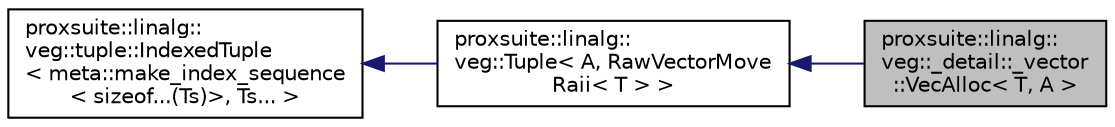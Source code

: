 digraph "proxsuite::linalg::veg::_detail::_vector::VecAlloc&lt; T, A &gt;"
{
 // LATEX_PDF_SIZE
  bgcolor="transparent";
  edge [fontname="Helvetica",fontsize="10",labelfontname="Helvetica",labelfontsize="10"];
  node [fontname="Helvetica",fontsize="10",shape=record];
  rankdir="LR";
  Node1 [label="proxsuite::linalg::\lveg::_detail::_vector\l::VecAlloc\< T, A \>",height=0.2,width=0.4,color="black", fillcolor="grey75", style="filled", fontcolor="black",tooltip=" "];
  Node2 -> Node1 [dir="back",color="midnightblue",fontsize="10",style="solid",fontname="Helvetica"];
  Node2 [label="proxsuite::linalg::\lveg::Tuple\< A, RawVectorMove\lRaii\< T \> \>",height=0.2,width=0.4,color="black",URL="$structproxsuite_1_1linalg_1_1veg_1_1_tuple.html",tooltip=" "];
  Node3 -> Node2 [dir="back",color="midnightblue",fontsize="10",style="solid",fontname="Helvetica"];
  Node3 [label="proxsuite::linalg::\lveg::tuple::IndexedTuple\l\< meta::make_index_sequence\l\< sizeof...(Ts)\>, Ts... \>",height=0.2,width=0.4,color="black",URL="$structproxsuite_1_1linalg_1_1veg_1_1tuple_1_1_indexed_tuple.html",tooltip=" "];
}
